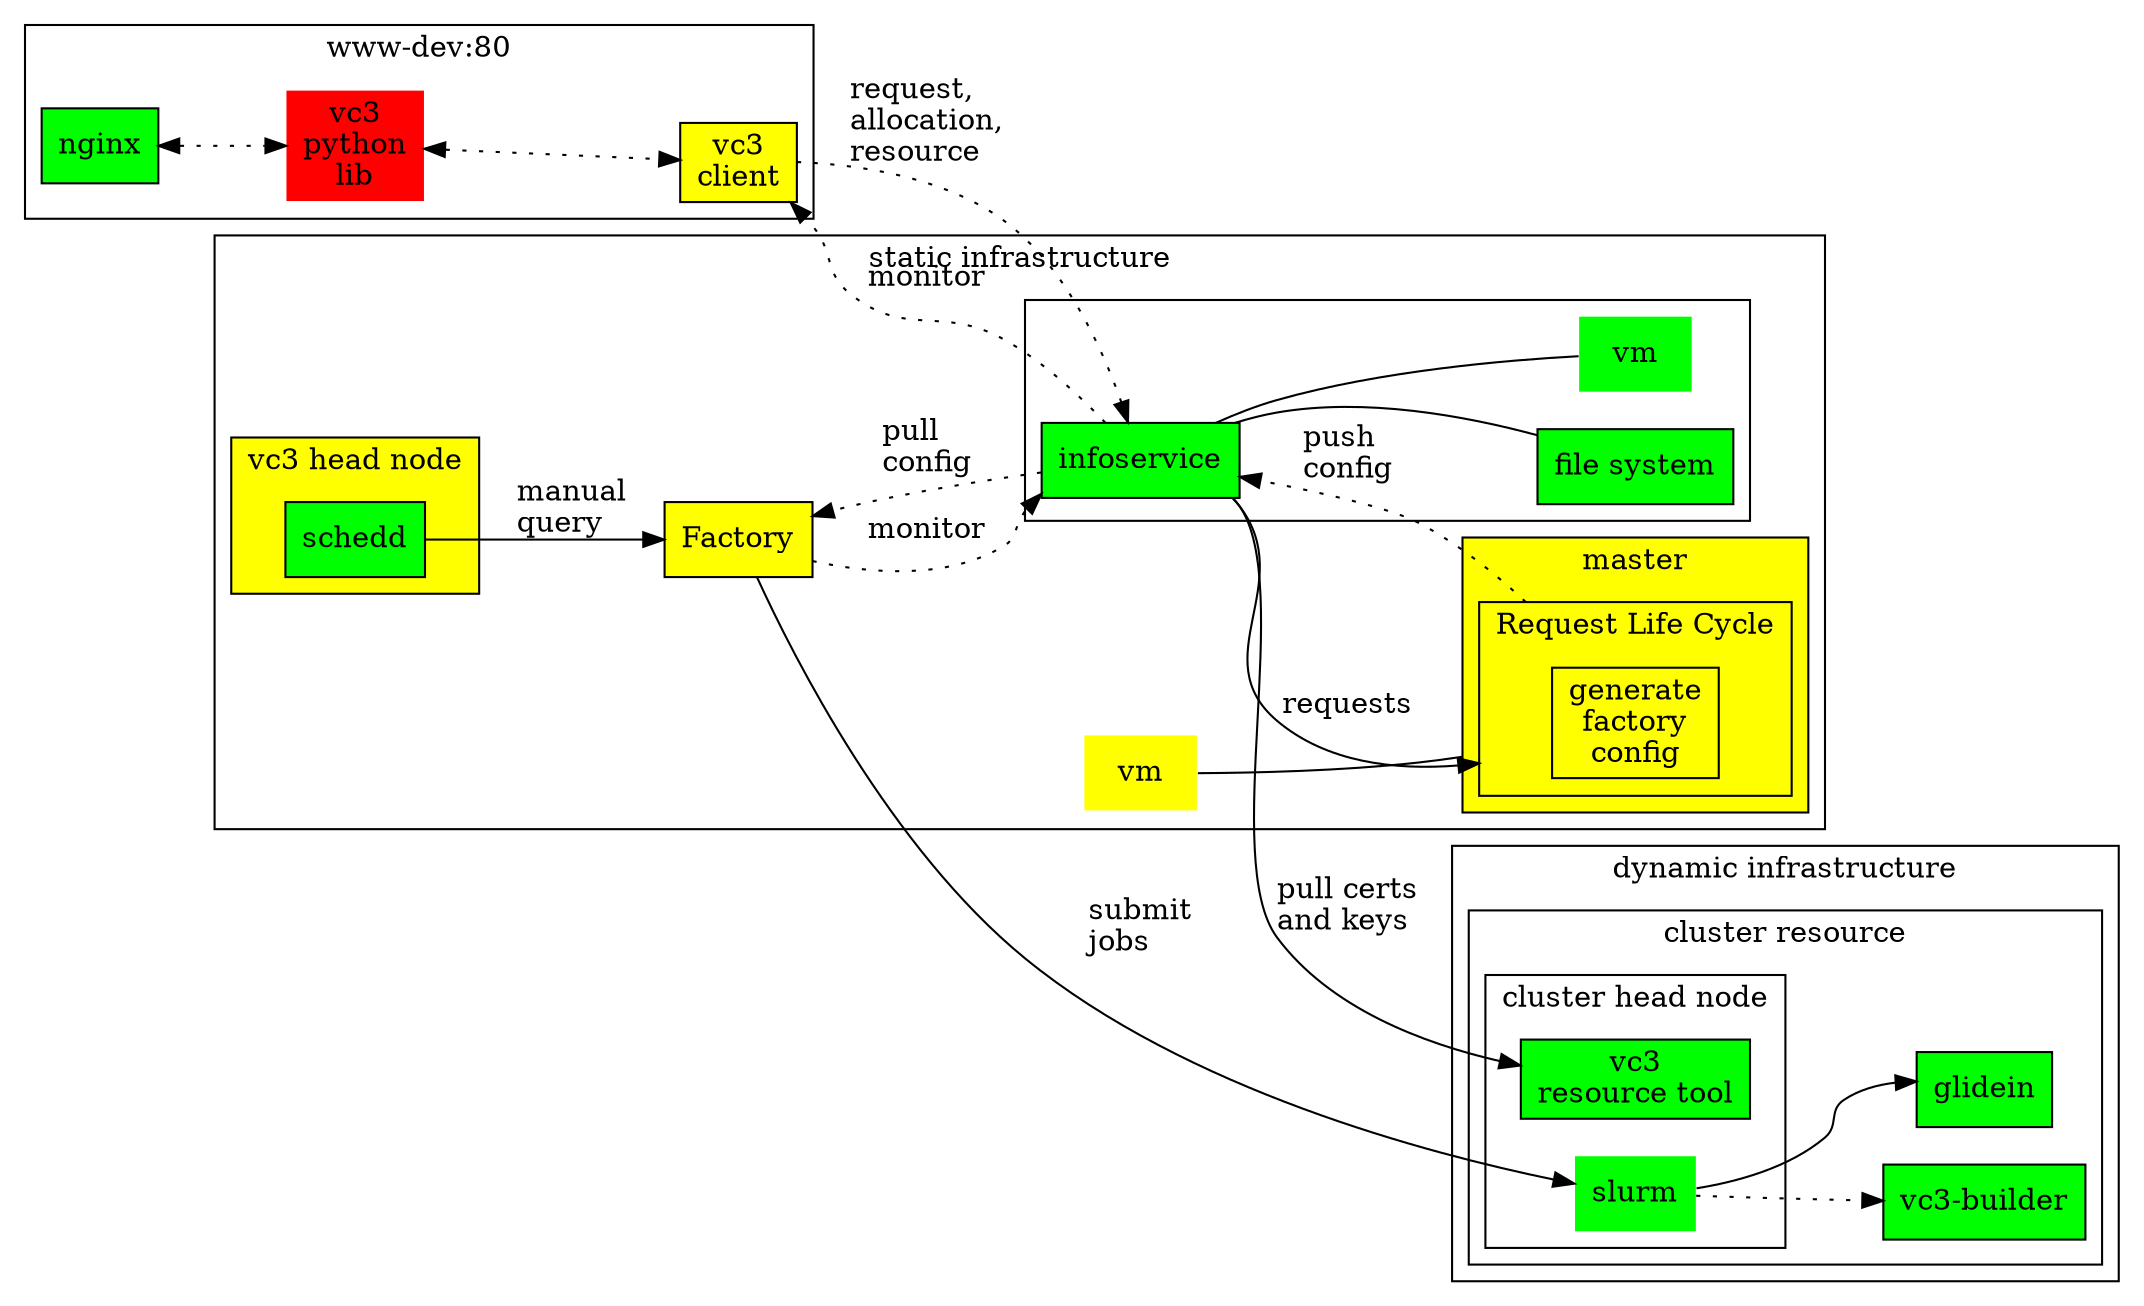 digraph vc3 {
    compound    = true;
    #concentrate = true;
    labelloc    = "tl";
    rankdir     = "LR";

    node [shape=box, style=filled];


    subgraph cluster_web {
        label = "www-dev:80";

        nginx         [fillcolor=green];
        vc3lib_web    [label = "vc3\npython\nlib"][shape="none"][fillcolor = red];
        vc3client_web [label = "vc3\nclient"][fillcolor = yellow];

        nginx         -> vc3lib_web    [style = dotted][dir = both];
        vc3lib_web    -> vc3client_web [style = dotted][dir = both];

    }

    subgraph cluster_static {
        label = "static infrastructure";

        vmmaster     [label = "vm"][shape = none][fillcolor = yellow];
        apf          [label = "Factory"][fillcolor = yellow];

        subgraph cluster_infoservice {
            label     = "";
            infoservice  [fillcolor = green];
            fsinfo       [label="file system"][fillcolor = green];
            vminfo       [label = "vm"][shape = none][fillcolor = green];

            infoservice   -> vminfo     [dir = none];
            infoservice  -> fsinfo [dir = none];
        }

        subgraph cluster_headnode {
            style     = filled;
            fillcolor = yellow;

            label = "vc3 head node";
            
            schedd [ label = "schedd" ][ fillcolor = "green" ];
        }

        subgraph cluster_master {
            style     = filled;
            fillcolor = yellow;

            label = "master";

            subgraph cluster_request_lc
                {
                    label = "Request Life Cycle";
                    fillcolor = yellow;
                    genconf [label = "generate\nfactory\nconfig"][fillcolor = yellow];
                }
        }

        infoservice  -> genconf      [label = "\n\n\n\n\nrequests", lhead = cluster_request_lc];
        genconf      -> infoservice  [label = "push\lconfig\l", ltail = cluster_request_lc, style = dotted];

        infoservice  -> apf         [label = "\npull\lconfig\l"][style = dotted];
        apf          -> infoservice [label = "monitor"][style = dotted];

        vmmaster     -> genconf     [lhead = cluster_master][dir = none];
    }

    subgraph cluster_dynamic {
        label = "dynamic infrastructure";

        subgraph cluster_resource {
            label = "cluster resource";

            subgraph cluster_resource_head_node {
                label = "cluster head node";
                vc3resourcetool [label = "vc3\nresource tool"][fillcolor = green];
                slurm           [shape = none][fillcolor = green];
            }

            vc3builder   [label = "vc3-builder"][fillcolor = green];
            glidein      [fillcolor = green];

            slurm        -> glidein;
            slurm        -> vc3builder  [style = dotted][label = "\n\n\n"];
        }
    }

    vc3client_web -> infoservice   [ label = "request,\lallocation,\lresource\l" ][style = dotted];
    infoservice   -> vc3client_web [ label = "\nmonitor" ][style = dotted];

    apf          -> slurm       [label = "\n\nsubmit\ljobs\l"];

    schedd       -> apf         [label = "manual\lquery\l"];

    infoservice -> vc3resourcetool [label = "\n\n\npull certs\land keys\l"];
}
